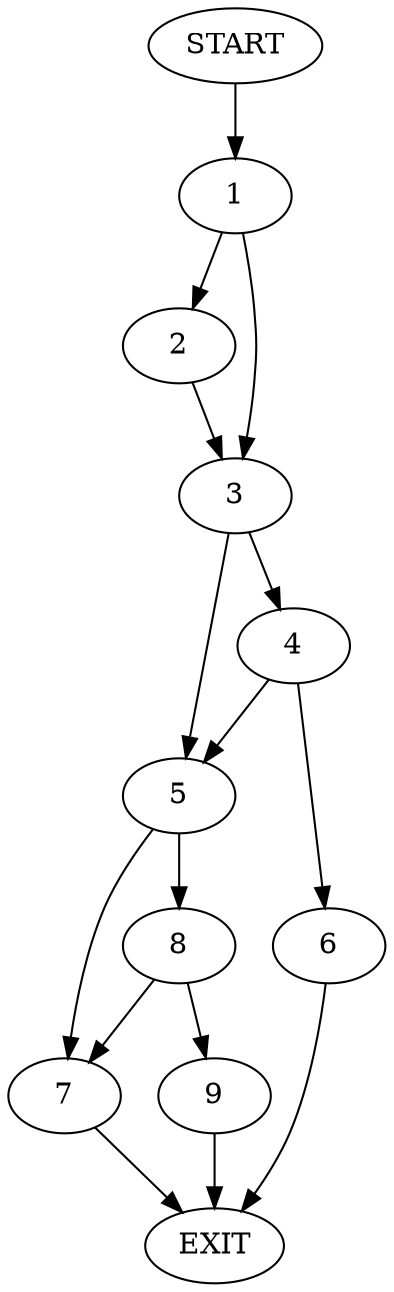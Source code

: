 digraph {
0 [label="START"]
10 [label="EXIT"]
0 -> 1
1 -> 2
1 -> 3
3 -> 4
3 -> 5
2 -> 3
4 -> 6
4 -> 5
5 -> 7
5 -> 8
6 -> 10
7 -> 10
8 -> 7
8 -> 9
9 -> 10
}
